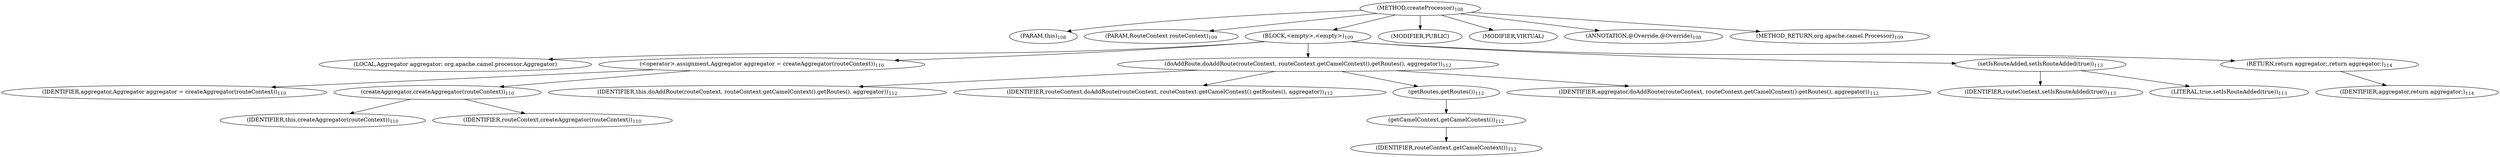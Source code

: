 digraph "createProcessor" {  
"217" [label = <(METHOD,createProcessor)<SUB>108</SUB>> ]
"19" [label = <(PARAM,this)<SUB>108</SUB>> ]
"218" [label = <(PARAM,RouteContext routeContext)<SUB>109</SUB>> ]
"219" [label = <(BLOCK,&lt;empty&gt;,&lt;empty&gt;)<SUB>109</SUB>> ]
"220" [label = <(LOCAL,Aggregator aggregator: org.apache.camel.processor.Aggregator)> ]
"221" [label = <(&lt;operator&gt;.assignment,Aggregator aggregator = createAggregator(routeContext))<SUB>110</SUB>> ]
"222" [label = <(IDENTIFIER,aggregator,Aggregator aggregator = createAggregator(routeContext))<SUB>110</SUB>> ]
"223" [label = <(createAggregator,createAggregator(routeContext))<SUB>110</SUB>> ]
"18" [label = <(IDENTIFIER,this,createAggregator(routeContext))<SUB>110</SUB>> ]
"224" [label = <(IDENTIFIER,routeContext,createAggregator(routeContext))<SUB>110</SUB>> ]
"225" [label = <(doAddRoute,doAddRoute(routeContext, routeContext.getCamelContext().getRoutes(), aggregator))<SUB>112</SUB>> ]
"20" [label = <(IDENTIFIER,this,doAddRoute(routeContext, routeContext.getCamelContext().getRoutes(), aggregator))<SUB>112</SUB>> ]
"226" [label = <(IDENTIFIER,routeContext,doAddRoute(routeContext, routeContext.getCamelContext().getRoutes(), aggregator))<SUB>112</SUB>> ]
"227" [label = <(getRoutes,getRoutes())<SUB>112</SUB>> ]
"228" [label = <(getCamelContext,getCamelContext())<SUB>112</SUB>> ]
"229" [label = <(IDENTIFIER,routeContext,getCamelContext())<SUB>112</SUB>> ]
"230" [label = <(IDENTIFIER,aggregator,doAddRoute(routeContext, routeContext.getCamelContext().getRoutes(), aggregator))<SUB>112</SUB>> ]
"231" [label = <(setIsRouteAdded,setIsRouteAdded(true))<SUB>113</SUB>> ]
"232" [label = <(IDENTIFIER,routeContext,setIsRouteAdded(true))<SUB>113</SUB>> ]
"233" [label = <(LITERAL,true,setIsRouteAdded(true))<SUB>113</SUB>> ]
"234" [label = <(RETURN,return aggregator;,return aggregator;)<SUB>114</SUB>> ]
"235" [label = <(IDENTIFIER,aggregator,return aggregator;)<SUB>114</SUB>> ]
"236" [label = <(MODIFIER,PUBLIC)> ]
"237" [label = <(MODIFIER,VIRTUAL)> ]
"238" [label = <(ANNOTATION,@Override,@Override)<SUB>108</SUB>> ]
"239" [label = <(METHOD_RETURN,org.apache.camel.Processor)<SUB>109</SUB>> ]
  "217" -> "19" 
  "217" -> "218" 
  "217" -> "219" 
  "217" -> "236" 
  "217" -> "237" 
  "217" -> "238" 
  "217" -> "239" 
  "219" -> "220" 
  "219" -> "221" 
  "219" -> "225" 
  "219" -> "231" 
  "219" -> "234" 
  "221" -> "222" 
  "221" -> "223" 
  "223" -> "18" 
  "223" -> "224" 
  "225" -> "20" 
  "225" -> "226" 
  "225" -> "227" 
  "225" -> "230" 
  "227" -> "228" 
  "228" -> "229" 
  "231" -> "232" 
  "231" -> "233" 
  "234" -> "235" 
}
